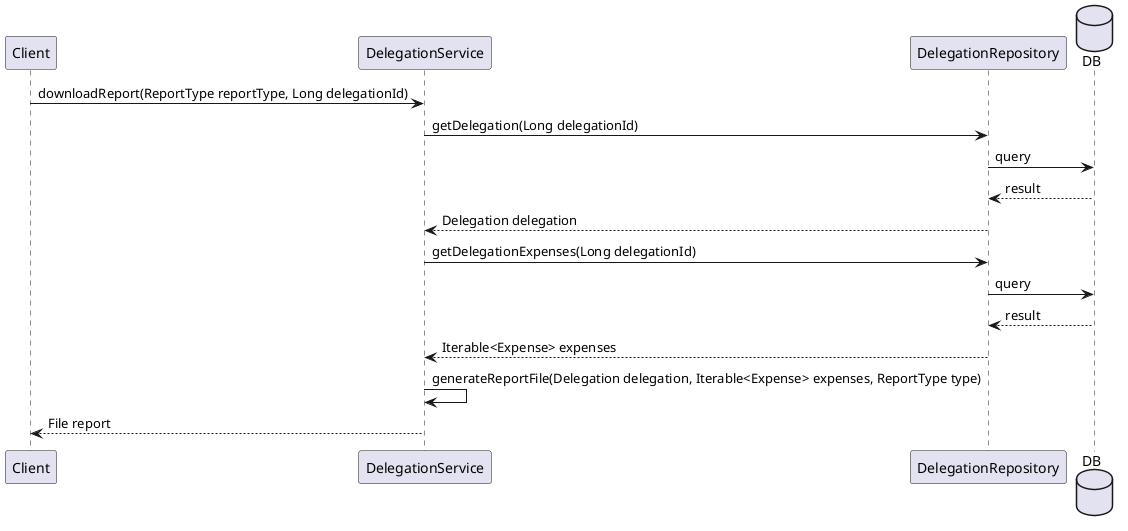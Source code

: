 @startuml downloadReport
"Client"->"DelegationService":downloadReport(ReportType reportType, Long delegationId)
    "DelegationService"->DelegationRepository:getDelegation(Long delegationId)
    database DB
    DelegationRepository->DB:query
    DB-->DelegationRepository:result
    DelegationRepository-->"DelegationService":Delegation delegation
    "DelegationService"->DelegationRepository:getDelegationExpenses(Long delegationId)
    DelegationRepository->DB:query
    DB-->DelegationRepository:result
    DelegationRepository-->"DelegationService":Iterable<Expense> expenses
    "DelegationService"->DelegationService:generateReportFile(Delegation delegation, Iterable<Expense> expenses, ReportType type)
"DelegationService"-->Client:File report
@enduml